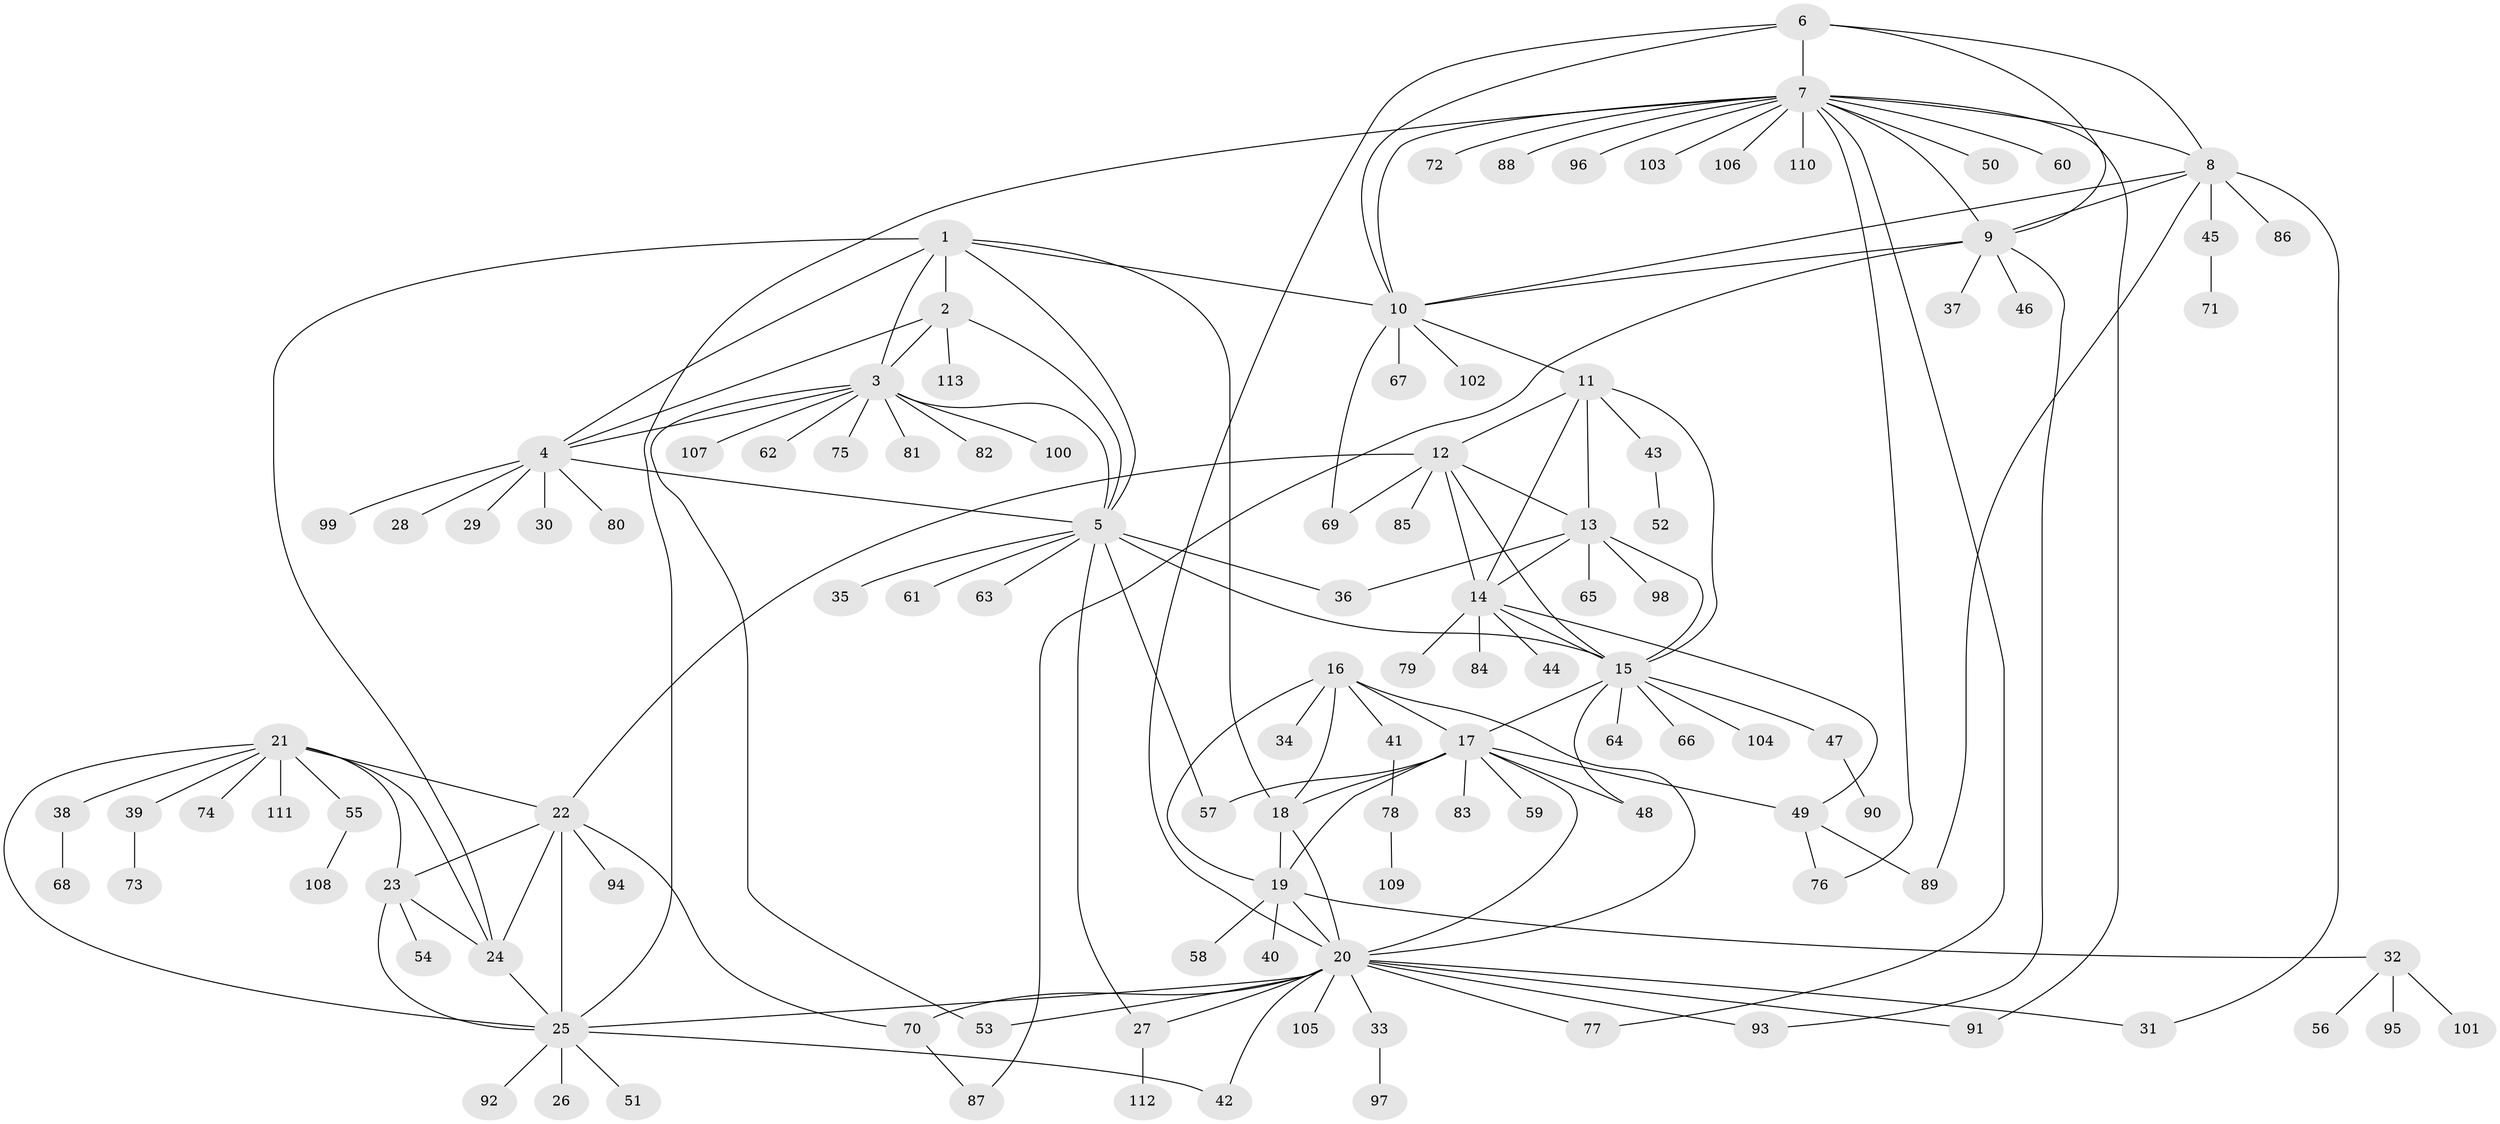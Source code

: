 // Generated by graph-tools (version 1.1) at 2025/26/03/09/25 03:26:42]
// undirected, 113 vertices, 164 edges
graph export_dot {
graph [start="1"]
  node [color=gray90,style=filled];
  1;
  2;
  3;
  4;
  5;
  6;
  7;
  8;
  9;
  10;
  11;
  12;
  13;
  14;
  15;
  16;
  17;
  18;
  19;
  20;
  21;
  22;
  23;
  24;
  25;
  26;
  27;
  28;
  29;
  30;
  31;
  32;
  33;
  34;
  35;
  36;
  37;
  38;
  39;
  40;
  41;
  42;
  43;
  44;
  45;
  46;
  47;
  48;
  49;
  50;
  51;
  52;
  53;
  54;
  55;
  56;
  57;
  58;
  59;
  60;
  61;
  62;
  63;
  64;
  65;
  66;
  67;
  68;
  69;
  70;
  71;
  72;
  73;
  74;
  75;
  76;
  77;
  78;
  79;
  80;
  81;
  82;
  83;
  84;
  85;
  86;
  87;
  88;
  89;
  90;
  91;
  92;
  93;
  94;
  95;
  96;
  97;
  98;
  99;
  100;
  101;
  102;
  103;
  104;
  105;
  106;
  107;
  108;
  109;
  110;
  111;
  112;
  113;
  1 -- 2;
  1 -- 3;
  1 -- 4;
  1 -- 5;
  1 -- 10;
  1 -- 18;
  1 -- 24;
  2 -- 3;
  2 -- 4;
  2 -- 5;
  2 -- 113;
  3 -- 4;
  3 -- 5;
  3 -- 53;
  3 -- 62;
  3 -- 75;
  3 -- 81;
  3 -- 82;
  3 -- 100;
  3 -- 107;
  4 -- 5;
  4 -- 28;
  4 -- 29;
  4 -- 30;
  4 -- 80;
  4 -- 99;
  5 -- 15;
  5 -- 27;
  5 -- 35;
  5 -- 36;
  5 -- 57;
  5 -- 61;
  5 -- 63;
  6 -- 7;
  6 -- 8;
  6 -- 9;
  6 -- 10;
  6 -- 20;
  7 -- 8;
  7 -- 9;
  7 -- 10;
  7 -- 25;
  7 -- 50;
  7 -- 60;
  7 -- 72;
  7 -- 76;
  7 -- 77;
  7 -- 88;
  7 -- 91;
  7 -- 96;
  7 -- 103;
  7 -- 106;
  7 -- 110;
  8 -- 9;
  8 -- 10;
  8 -- 31;
  8 -- 45;
  8 -- 86;
  8 -- 89;
  9 -- 10;
  9 -- 37;
  9 -- 46;
  9 -- 87;
  9 -- 93;
  10 -- 11;
  10 -- 67;
  10 -- 69;
  10 -- 102;
  11 -- 12;
  11 -- 13;
  11 -- 14;
  11 -- 15;
  11 -- 43;
  12 -- 13;
  12 -- 14;
  12 -- 15;
  12 -- 22;
  12 -- 69;
  12 -- 85;
  13 -- 14;
  13 -- 15;
  13 -- 36;
  13 -- 65;
  13 -- 98;
  14 -- 15;
  14 -- 44;
  14 -- 49;
  14 -- 79;
  14 -- 84;
  15 -- 17;
  15 -- 47;
  15 -- 48;
  15 -- 64;
  15 -- 66;
  15 -- 104;
  16 -- 17;
  16 -- 18;
  16 -- 19;
  16 -- 20;
  16 -- 34;
  16 -- 41;
  17 -- 18;
  17 -- 19;
  17 -- 20;
  17 -- 48;
  17 -- 49;
  17 -- 57;
  17 -- 59;
  17 -- 83;
  18 -- 19;
  18 -- 20;
  19 -- 20;
  19 -- 32;
  19 -- 40;
  19 -- 58;
  20 -- 25;
  20 -- 27;
  20 -- 31;
  20 -- 33;
  20 -- 42;
  20 -- 53;
  20 -- 70;
  20 -- 77;
  20 -- 91;
  20 -- 93;
  20 -- 105;
  21 -- 22;
  21 -- 23;
  21 -- 24;
  21 -- 25;
  21 -- 38;
  21 -- 39;
  21 -- 55;
  21 -- 74;
  21 -- 111;
  22 -- 23;
  22 -- 24;
  22 -- 25;
  22 -- 70;
  22 -- 94;
  23 -- 24;
  23 -- 25;
  23 -- 54;
  24 -- 25;
  25 -- 26;
  25 -- 42;
  25 -- 51;
  25 -- 92;
  27 -- 112;
  32 -- 56;
  32 -- 95;
  32 -- 101;
  33 -- 97;
  38 -- 68;
  39 -- 73;
  41 -- 78;
  43 -- 52;
  45 -- 71;
  47 -- 90;
  49 -- 76;
  49 -- 89;
  55 -- 108;
  70 -- 87;
  78 -- 109;
}
